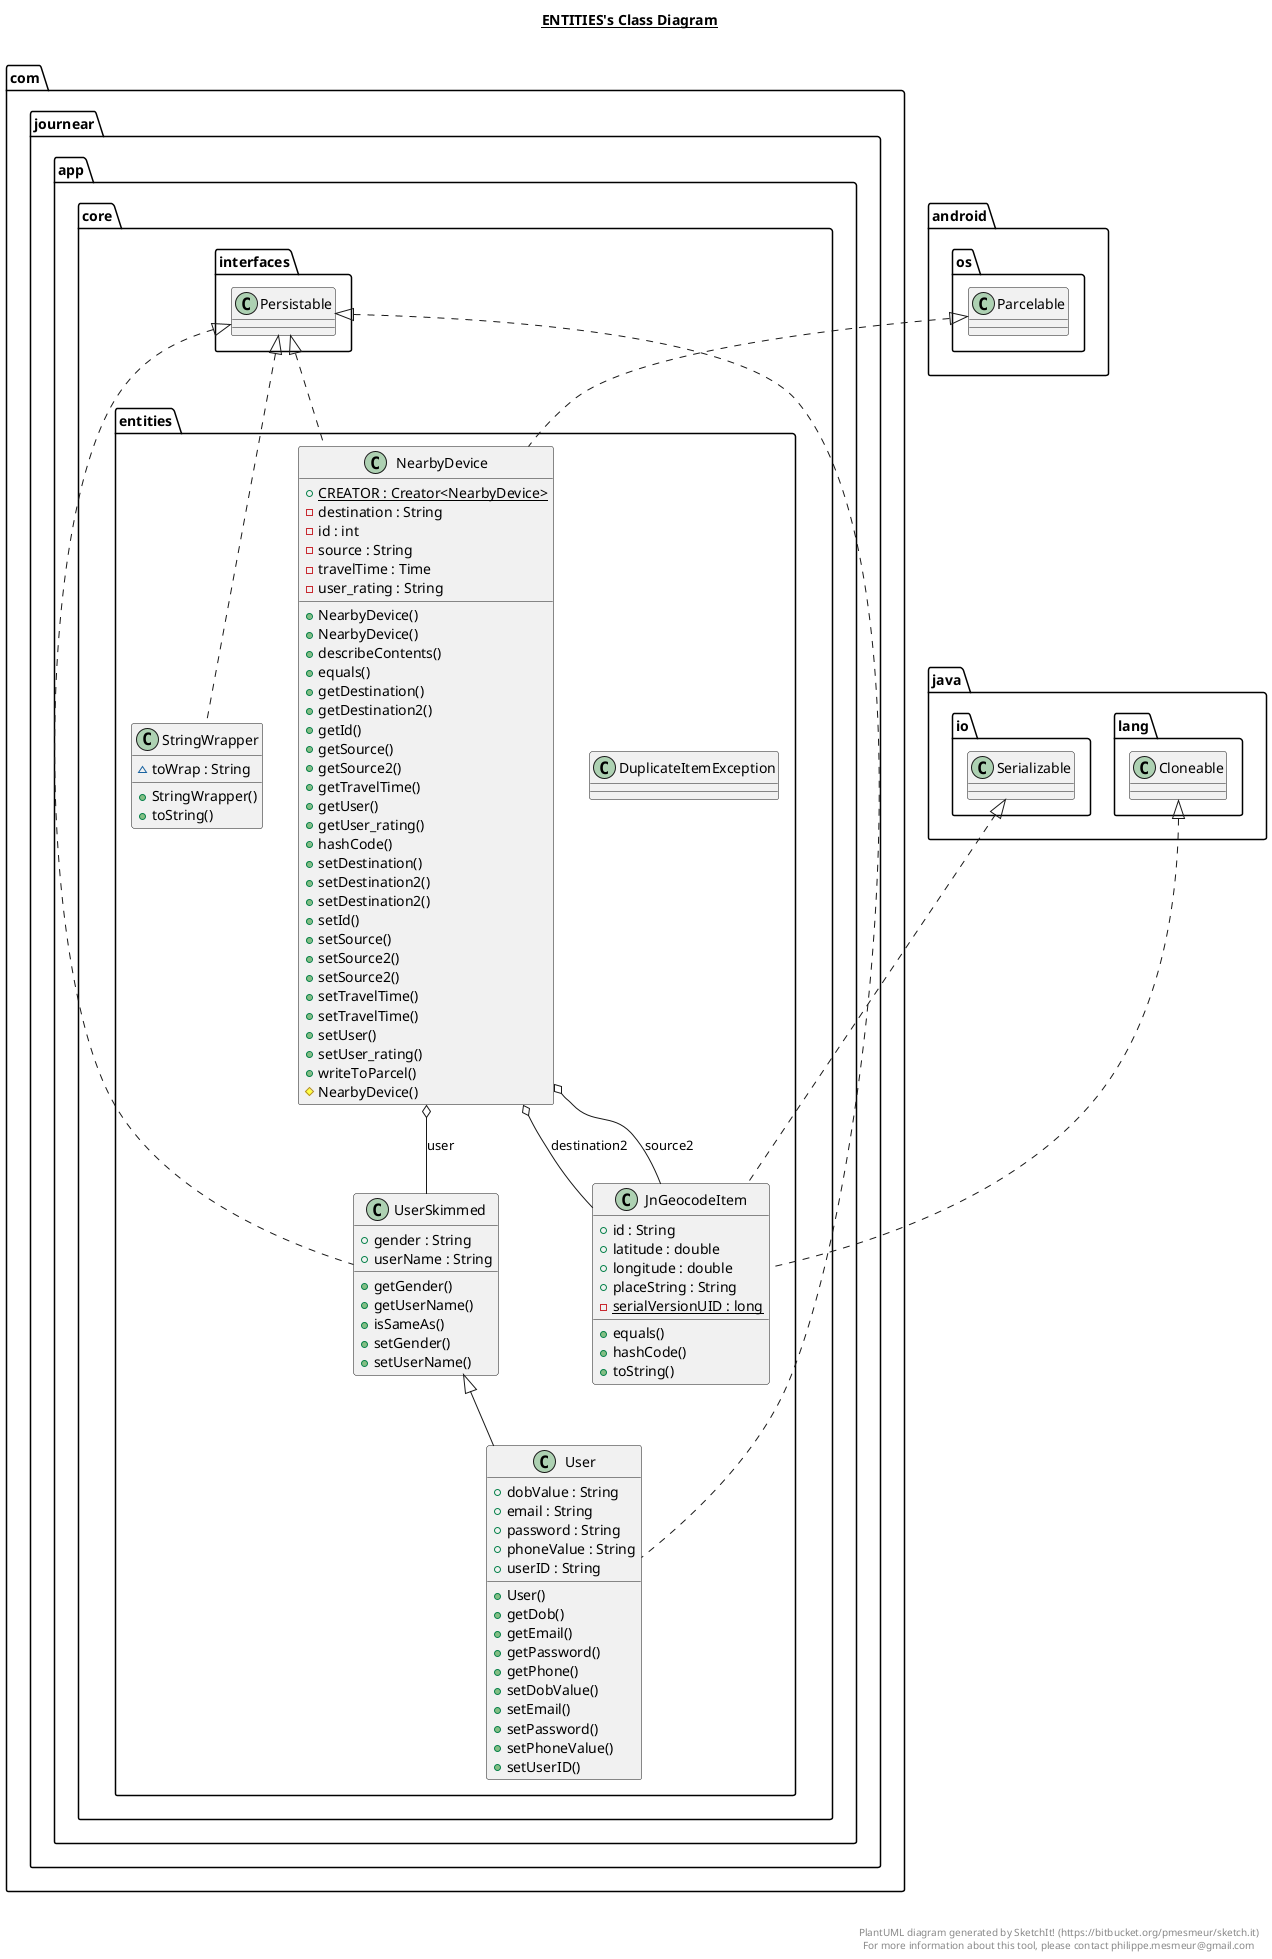 @startuml

title __ENTITIES's Class Diagram__\n

  namespace com.journear.app {
    namespace core {
      namespace entities {
        class com.journear.app.core.entities.DuplicateItemException {
        }
      }
    }
  }
  

  namespace com.journear.app {
    namespace core {
      namespace entities {
        class com.journear.app.core.entities.JnGeocodeItem {
            + id : String
            + latitude : double
            + longitude : double
            + placeString : String
            {static} - serialVersionUID : long
            + equals()
            + hashCode()
            + toString()
        }
      }
    }
  }
  

  namespace com.journear.app {
    namespace core {
      namespace entities {
        class com.journear.app.core.entities.NearbyDevice {
            {static} + CREATOR : Creator<NearbyDevice>
            - destination : String
            - id : int
            - source : String
            - travelTime : Time
            - user_rating : String
            + NearbyDevice()
            + NearbyDevice()
            + describeContents()
            + equals()
            + getDestination()
            + getDestination2()
            + getId()
            + getSource()
            + getSource2()
            + getTravelTime()
            + getUser()
            + getUser_rating()
            + hashCode()
            + setDestination()
            + setDestination2()
            + setDestination2()
            + setId()
            + setSource()
            + setSource2()
            + setSource2()
            + setTravelTime()
            + setTravelTime()
            + setUser()
            + setUser_rating()
            + writeToParcel()
            # NearbyDevice()
        }
      }
    }
  }
  

  namespace com.journear.app {
    namespace core {
      namespace entities {
        class com.journear.app.core.entities.StringWrapper {
            ~ toWrap : String
            + StringWrapper()
            + toString()
        }
      }
    }
  }
  

  namespace com.journear.app {
    namespace core {
      namespace entities {
        class com.journear.app.core.entities.User {
            + dobValue : String
            + email : String
            + password : String
            + phoneValue : String
            + userID : String
            + User()
            + getDob()
            + getEmail()
            + getPassword()
            + getPhone()
            + setDobValue()
            + setEmail()
            + setPassword()
            + setPhoneValue()
            + setUserID()
        }
      }
    }
  }
  

  namespace com.journear.app {
    namespace core {
      namespace entities {
        class com.journear.app.core.entities.UserSkimmed {
            + gender : String
            + userName : String
            + getGender()
            + getUserName()
            + isSameAs()
            + setGender()
            + setUserName()
        }
      }
    }
  }
  

  com.journear.app.core.entities.JnGeocodeItem .up.|> java.io.Serializable
  com.journear.app.core.entities.JnGeocodeItem .up.|> java.lang.Cloneable
  com.journear.app.core.entities.NearbyDevice .up.|> android.os.Parcelable
  com.journear.app.core.entities.NearbyDevice .up.|> com.journear.app.core.interfaces.Persistable
  com.journear.app.core.entities.NearbyDevice o-- com.journear.app.core.entities.JnGeocodeItem : destination2
  com.journear.app.core.entities.NearbyDevice o-- com.journear.app.core.entities.JnGeocodeItem : source2
  com.journear.app.core.entities.NearbyDevice o-- com.journear.app.core.entities.UserSkimmed : user
  com.journear.app.core.entities.StringWrapper .up.|> com.journear.app.core.interfaces.Persistable
  com.journear.app.core.entities.User .up.|> com.journear.app.core.interfaces.Persistable
  com.journear.app.core.entities.User -up-|> com.journear.app.core.entities.UserSkimmed
  com.journear.app.core.entities.UserSkimmed .up.|> com.journear.app.core.interfaces.Persistable


right footer


PlantUML diagram generated by SketchIt! (https://bitbucket.org/pmesmeur/sketch.it)
For more information about this tool, please contact philippe.mesmeur@gmail.com
endfooter

@enduml

